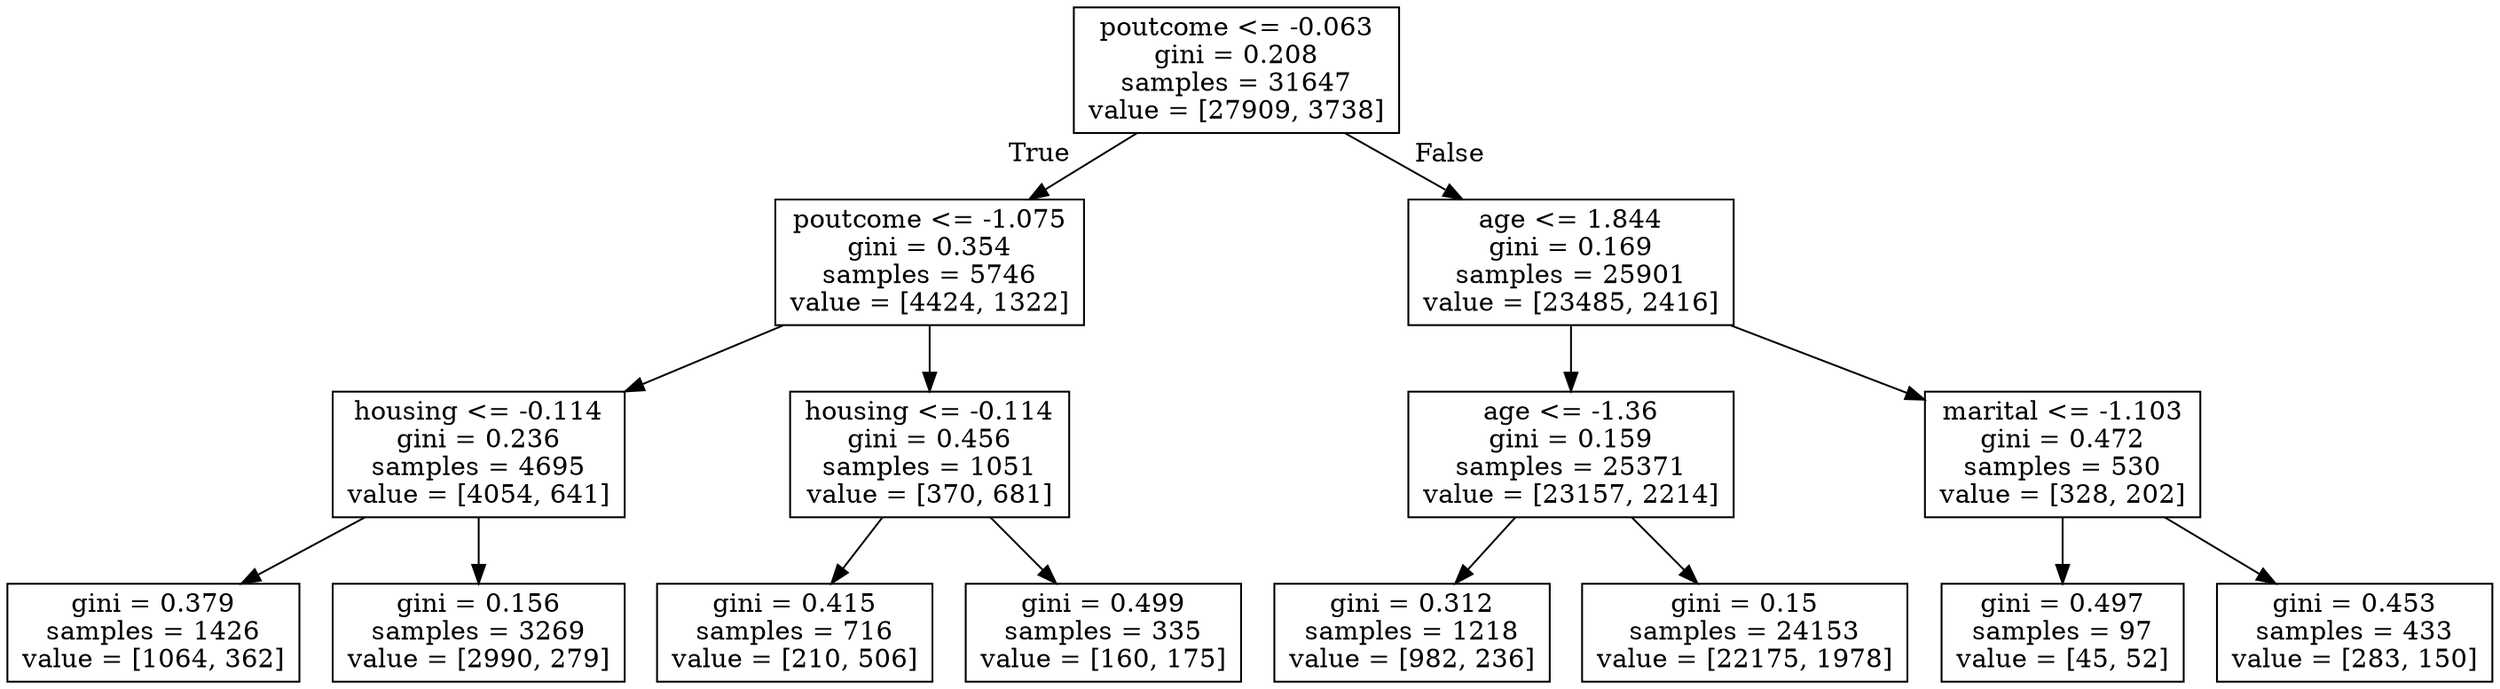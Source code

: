 digraph Tree {
node [shape=box] ;
0 [label="poutcome <= -0.063\ngini = 0.208\nsamples = 31647\nvalue = [27909, 3738]"] ;
1 [label="poutcome <= -1.075\ngini = 0.354\nsamples = 5746\nvalue = [4424, 1322]"] ;
0 -> 1 [labeldistance=2.5, labelangle=45, headlabel="True"] ;
2 [label="housing <= -0.114\ngini = 0.236\nsamples = 4695\nvalue = [4054, 641]"] ;
1 -> 2 ;
3 [label="gini = 0.379\nsamples = 1426\nvalue = [1064, 362]"] ;
2 -> 3 ;
4 [label="gini = 0.156\nsamples = 3269\nvalue = [2990, 279]"] ;
2 -> 4 ;
5 [label="housing <= -0.114\ngini = 0.456\nsamples = 1051\nvalue = [370, 681]"] ;
1 -> 5 ;
6 [label="gini = 0.415\nsamples = 716\nvalue = [210, 506]"] ;
5 -> 6 ;
7 [label="gini = 0.499\nsamples = 335\nvalue = [160, 175]"] ;
5 -> 7 ;
8 [label="age <= 1.844\ngini = 0.169\nsamples = 25901\nvalue = [23485, 2416]"] ;
0 -> 8 [labeldistance=2.5, labelangle=-45, headlabel="False"] ;
9 [label="age <= -1.36\ngini = 0.159\nsamples = 25371\nvalue = [23157, 2214]"] ;
8 -> 9 ;
10 [label="gini = 0.312\nsamples = 1218\nvalue = [982, 236]"] ;
9 -> 10 ;
11 [label="gini = 0.15\nsamples = 24153\nvalue = [22175, 1978]"] ;
9 -> 11 ;
12 [label="marital <= -1.103\ngini = 0.472\nsamples = 530\nvalue = [328, 202]"] ;
8 -> 12 ;
13 [label="gini = 0.497\nsamples = 97\nvalue = [45, 52]"] ;
12 -> 13 ;
14 [label="gini = 0.453\nsamples = 433\nvalue = [283, 150]"] ;
12 -> 14 ;
}